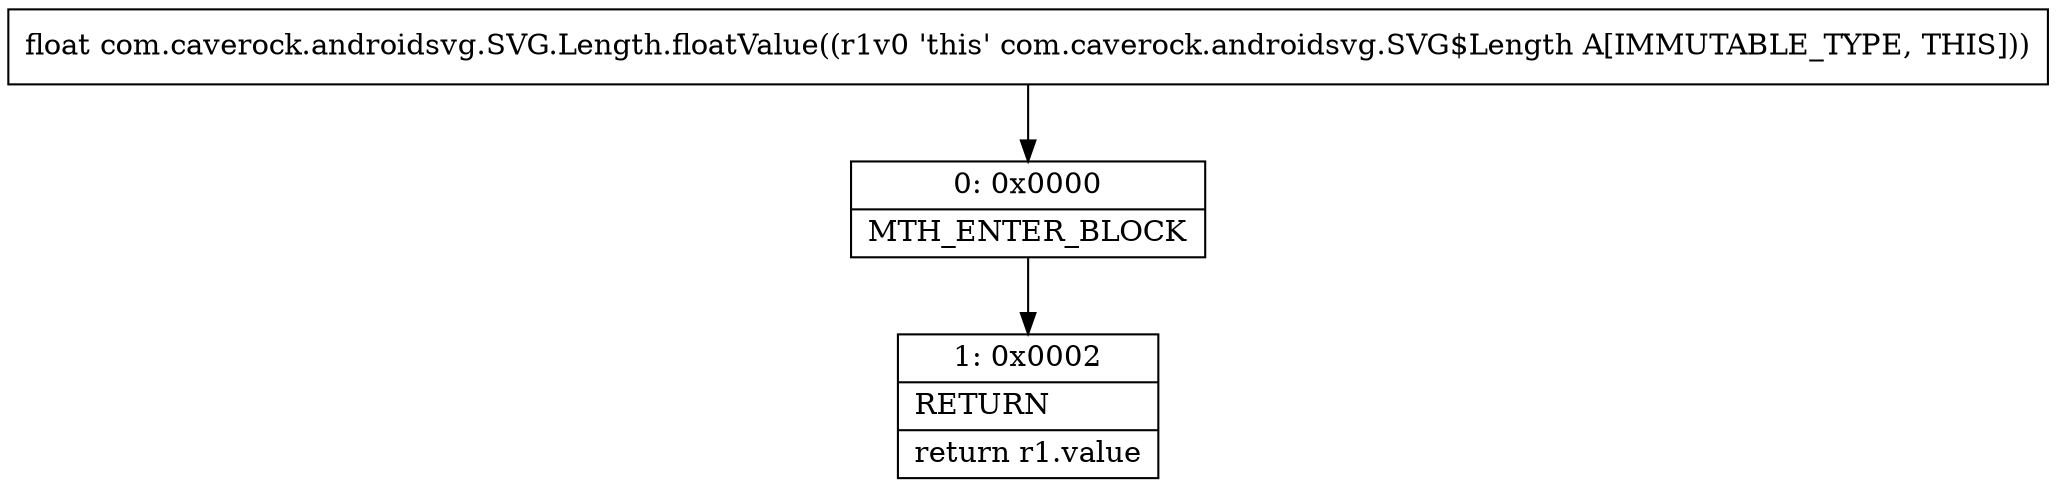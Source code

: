 digraph "CFG forcom.caverock.androidsvg.SVG.Length.floatValue()F" {
Node_0 [shape=record,label="{0\:\ 0x0000|MTH_ENTER_BLOCK\l}"];
Node_1 [shape=record,label="{1\:\ 0x0002|RETURN\l|return r1.value\l}"];
MethodNode[shape=record,label="{float com.caverock.androidsvg.SVG.Length.floatValue((r1v0 'this' com.caverock.androidsvg.SVG$Length A[IMMUTABLE_TYPE, THIS])) }"];
MethodNode -> Node_0;
Node_0 -> Node_1;
}

